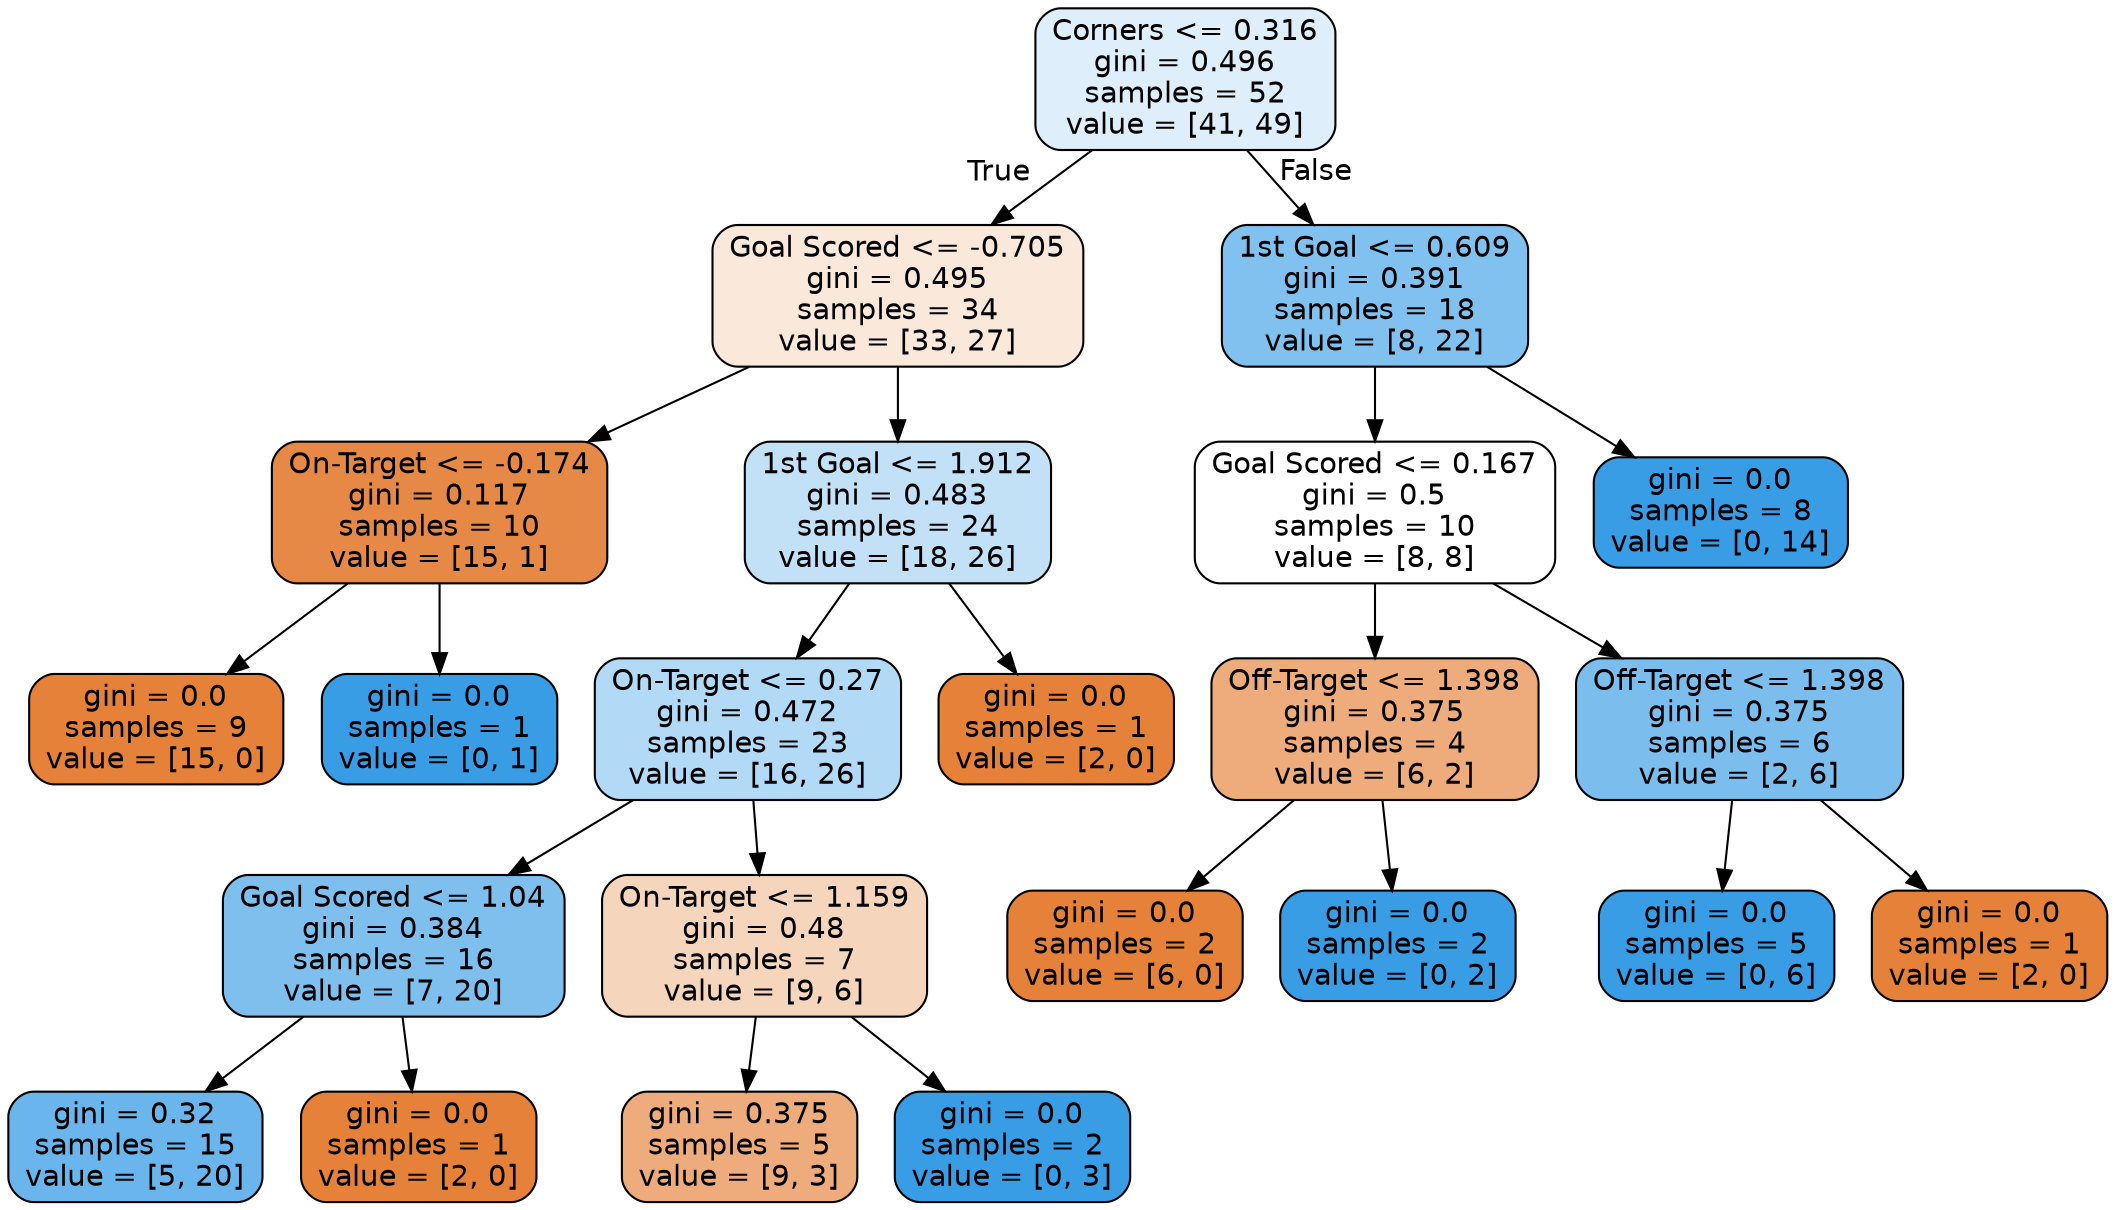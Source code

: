 digraph Tree {
node [shape=box, style="filled, rounded", color="black", fontname=helvetica] ;
edge [fontname=helvetica] ;
0 [label="Corners <= 0.316\ngini = 0.496\nsamples = 52\nvalue = [41, 49]", fillcolor="#399de52a"] ;
1 [label="Goal Scored <= -0.705\ngini = 0.495\nsamples = 34\nvalue = [33, 27]", fillcolor="#e581392e"] ;
0 -> 1 [labeldistance=2.5, labelangle=45, headlabel="True"] ;
2 [label="On-Target <= -0.174\ngini = 0.117\nsamples = 10\nvalue = [15, 1]", fillcolor="#e58139ee"] ;
1 -> 2 ;
3 [label="gini = 0.0\nsamples = 9\nvalue = [15, 0]", fillcolor="#e58139ff"] ;
2 -> 3 ;
4 [label="gini = 0.0\nsamples = 1\nvalue = [0, 1]", fillcolor="#399de5ff"] ;
2 -> 4 ;
5 [label="1st Goal <= 1.912\ngini = 0.483\nsamples = 24\nvalue = [18, 26]", fillcolor="#399de54e"] ;
1 -> 5 ;
6 [label="On-Target <= 0.27\ngini = 0.472\nsamples = 23\nvalue = [16, 26]", fillcolor="#399de562"] ;
5 -> 6 ;
7 [label="Goal Scored <= 1.04\ngini = 0.384\nsamples = 16\nvalue = [7, 20]", fillcolor="#399de5a6"] ;
6 -> 7 ;
8 [label="gini = 0.32\nsamples = 15\nvalue = [5, 20]", fillcolor="#399de5bf"] ;
7 -> 8 ;
9 [label="gini = 0.0\nsamples = 1\nvalue = [2, 0]", fillcolor="#e58139ff"] ;
7 -> 9 ;
10 [label="On-Target <= 1.159\ngini = 0.48\nsamples = 7\nvalue = [9, 6]", fillcolor="#e5813955"] ;
6 -> 10 ;
11 [label="gini = 0.375\nsamples = 5\nvalue = [9, 3]", fillcolor="#e58139aa"] ;
10 -> 11 ;
12 [label="gini = 0.0\nsamples = 2\nvalue = [0, 3]", fillcolor="#399de5ff"] ;
10 -> 12 ;
13 [label="gini = 0.0\nsamples = 1\nvalue = [2, 0]", fillcolor="#e58139ff"] ;
5 -> 13 ;
14 [label="1st Goal <= 0.609\ngini = 0.391\nsamples = 18\nvalue = [8, 22]", fillcolor="#399de5a2"] ;
0 -> 14 [labeldistance=2.5, labelangle=-45, headlabel="False"] ;
15 [label="Goal Scored <= 0.167\ngini = 0.5\nsamples = 10\nvalue = [8, 8]", fillcolor="#e5813900"] ;
14 -> 15 ;
16 [label="Off-Target <= 1.398\ngini = 0.375\nsamples = 4\nvalue = [6, 2]", fillcolor="#e58139aa"] ;
15 -> 16 ;
17 [label="gini = 0.0\nsamples = 2\nvalue = [6, 0]", fillcolor="#e58139ff"] ;
16 -> 17 ;
18 [label="gini = 0.0\nsamples = 2\nvalue = [0, 2]", fillcolor="#399de5ff"] ;
16 -> 18 ;
19 [label="Off-Target <= 1.398\ngini = 0.375\nsamples = 6\nvalue = [2, 6]", fillcolor="#399de5aa"] ;
15 -> 19 ;
20 [label="gini = 0.0\nsamples = 5\nvalue = [0, 6]", fillcolor="#399de5ff"] ;
19 -> 20 ;
21 [label="gini = 0.0\nsamples = 1\nvalue = [2, 0]", fillcolor="#e58139ff"] ;
19 -> 21 ;
22 [label="gini = 0.0\nsamples = 8\nvalue = [0, 14]", fillcolor="#399de5ff"] ;
14 -> 22 ;
}
